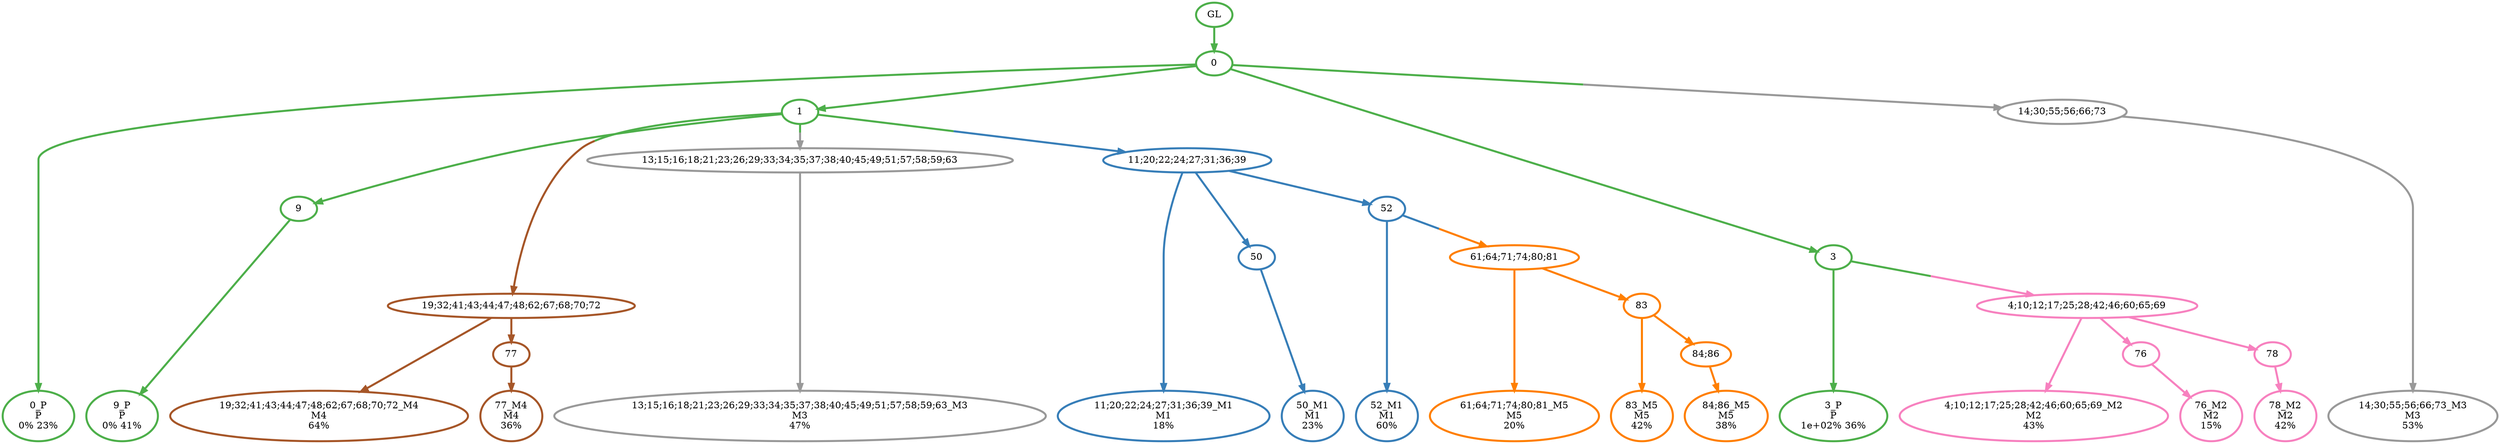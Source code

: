 digraph T {
	{
		rank=same
		31 [penwidth=3,colorscheme=set19,color=3,label="0_P\nP\n0% 23%"]
		28 [penwidth=3,colorscheme=set19,color=3,label="9_P\nP\n0% 41%"]
		26 [penwidth=3,colorscheme=set19,color=3,label="3_P\nP\n1e+02% 36%"]
		25 [penwidth=3,colorscheme=set19,color=2,label="11;20;22;24;27;31;36;39_M1\nM1\n18%"]
		23 [penwidth=3,colorscheme=set19,color=2,label="50_M1\nM1\n23%"]
		21 [penwidth=3,colorscheme=set19,color=2,label="52_M1\nM1\n60%"]
		20 [penwidth=3,colorscheme=set19,color=8,label="4;10;12;17;25;28;42;46;60;65;69_M2\nM2\n43%"]
		18 [penwidth=3,colorscheme=set19,color=8,label="76_M2\nM2\n15%"]
		16 [penwidth=3,colorscheme=set19,color=8,label="78_M2\nM2\n42%"]
		15 [penwidth=3,colorscheme=set19,color=9,label="13;15;16;18;21;23;26;29;33;34;35;37;38;40;45;49;51;57;58;59;63_M3\nM3\n47%"]
		14 [penwidth=3,colorscheme=set19,color=9,label="14;30;55;56;66;73_M3\nM3\n53%"]
		13 [penwidth=3,colorscheme=set19,color=7,label="19;32;41;43;44;47;48;62;67;68;70;72_M4\nM4\n64%"]
		11 [penwidth=3,colorscheme=set19,color=7,label="77_M4\nM4\n36%"]
		10 [penwidth=3,colorscheme=set19,color=5,label="61;64;71;74;80;81_M5\nM5\n20%"]
		8 [penwidth=3,colorscheme=set19,color=5,label="83_M5\nM5\n42%"]
		6 [penwidth=3,colorscheme=set19,color=5,label="84;86_M5\nM5\n38%"]
	}
	33 [penwidth=3,colorscheme=set19,color=3,label="GL"]
	32 [penwidth=3,colorscheme=set19,color=3,label="0"]
	30 [penwidth=3,colorscheme=set19,color=3,label="1"]
	29 [penwidth=3,colorscheme=set19,color=3,label="9"]
	27 [penwidth=3,colorscheme=set19,color=3,label="3"]
	24 [penwidth=3,colorscheme=set19,color=2,label="50"]
	22 [penwidth=3,colorscheme=set19,color=2,label="52"]
	19 [penwidth=3,colorscheme=set19,color=8,label="76"]
	17 [penwidth=3,colorscheme=set19,color=8,label="78"]
	12 [penwidth=3,colorscheme=set19,color=7,label="77"]
	9 [penwidth=3,colorscheme=set19,color=5,label="83"]
	7 [penwidth=3,colorscheme=set19,color=5,label="84;86"]
	5 [penwidth=3,colorscheme=set19,color=5,label="61;64;71;74;80;81"]
	4 [penwidth=3,colorscheme=set19,color=7,label="19;32;41;43;44;47;48;62;67;68;70;72"]
	3 [penwidth=3,colorscheme=set19,color=9,label="13;15;16;18;21;23;26;29;33;34;35;37;38;40;45;49;51;57;58;59;63"]
	2 [penwidth=3,colorscheme=set19,color=9,label="14;30;55;56;66;73"]
	1 [penwidth=3,colorscheme=set19,color=8,label="4;10;12;17;25;28;42;46;60;65;69"]
	0 [penwidth=3,colorscheme=set19,color=2,label="11;20;22;24;27;31;36;39"]
	33 -> 32 [penwidth=3,colorscheme=set19,color=3]
	32 -> 31 [penwidth=3,colorscheme=set19,color=3]
	32 -> 30 [penwidth=3,colorscheme=set19,color=3]
	32 -> 27 [penwidth=3,colorscheme=set19,color=3]
	32 -> 2 [penwidth=3,colorscheme=set19,color="3;0.5:9"]
	30 -> 29 [penwidth=3,colorscheme=set19,color=3]
	30 -> 4 [penwidth=3,colorscheme=set19,color="3;0.5:7"]
	30 -> 3 [penwidth=3,colorscheme=set19,color="3;0.5:9"]
	30 -> 0 [penwidth=3,colorscheme=set19,color="3;0.5:2"]
	29 -> 28 [penwidth=3,colorscheme=set19,color=3]
	27 -> 26 [penwidth=3,colorscheme=set19,color=3]
	27 -> 1 [penwidth=3,colorscheme=set19,color="3;0.5:8"]
	24 -> 23 [penwidth=3,colorscheme=set19,color=2]
	22 -> 21 [penwidth=3,colorscheme=set19,color=2]
	22 -> 5 [penwidth=3,colorscheme=set19,color="2;0.5:5"]
	19 -> 18 [penwidth=3,colorscheme=set19,color=8]
	17 -> 16 [penwidth=3,colorscheme=set19,color=8]
	12 -> 11 [penwidth=3,colorscheme=set19,color=7]
	9 -> 8 [penwidth=3,colorscheme=set19,color=5]
	9 -> 7 [penwidth=3,colorscheme=set19,color=5]
	7 -> 6 [penwidth=3,colorscheme=set19,color=5]
	5 -> 10 [penwidth=3,colorscheme=set19,color=5]
	5 -> 9 [penwidth=3,colorscheme=set19,color=5]
	4 -> 13 [penwidth=3,colorscheme=set19,color=7]
	4 -> 12 [penwidth=3,colorscheme=set19,color=7]
	3 -> 15 [penwidth=3,colorscheme=set19,color=9]
	2 -> 14 [penwidth=3,colorscheme=set19,color=9]
	1 -> 20 [penwidth=3,colorscheme=set19,color=8]
	1 -> 19 [penwidth=3,colorscheme=set19,color=8]
	1 -> 17 [penwidth=3,colorscheme=set19,color=8]
	0 -> 25 [penwidth=3,colorscheme=set19,color=2]
	0 -> 24 [penwidth=3,colorscheme=set19,color=2]
	0 -> 22 [penwidth=3,colorscheme=set19,color=2]
}
